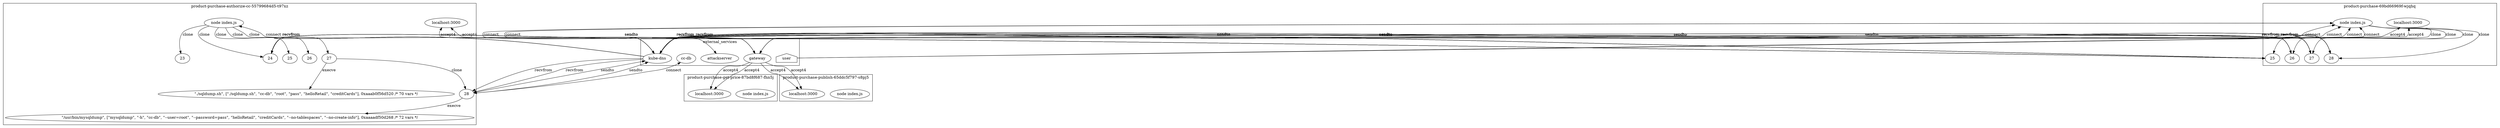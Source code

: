 digraph G {
	subgraph "cluster_ product-purchase-authorize-cc-55799684d5-t97xz " {
		label=" product-purchase-authorize-cc-55799684d5-t97xz "
		71021 [label="node index.js"]
		"product-purchase-authorize-cc_localhost_3000" [label="localhost:3000"]
		"product-purchase-authorize-cc_localhost_3000" [label="localhost:3000"]
		71021 -> 75330 [label=clone]
		71021 -> 75327 [label=clone]
		71021 -> 75337 [label=clone]
		71021 -> 75346 [label=clone]
		71021 -> 75503 [label=clone]
		75330 [label=23]
		75327 [label=24]
		75337 [label=25]
		75346 [label=26]
		75503 [label=27]
		" product-purchase-authorize-cc-55799684d5-t97xz _./sqldump.sh cc-db root pass helloRetail creditCards" [label="\"./sqldump.sh\", [\"./sqldump.sh\", \"cc-db\", \"root\", \"pass\", \"helloRetail\", \"creditCards\"], 0xaaab0f56d520 /* 70 vars */"]
		75503 -> " product-purchase-authorize-cc-55799684d5-t97xz _./sqldump.sh cc-db root pass helloRetail creditCards" [label=execve]
		75503 -> 75516 [label=clone]
		75516 [label=28]
		" product-purchase-authorize-cc-55799684d5-t97xz _mysqldump -h cc-db --user=root --password=pass helloRetail creditCards --no-tablespaces --no-create-info" [label="\"/usr/bin/mysqldump\", [\"mysqldump\", \"-h\", \"cc-db\", \"--user=root\", \"--password=pass\", \"helloRetail\", \"creditCards\", \"--no-tablespaces\", \"--no-create-info\"], 0xaaaadf50d268 /* 72 vars */"]
		75516 -> " product-purchase-authorize-cc-55799684d5-t97xz _mysqldump -h cc-db --user=root --password=pass helloRetail creditCards --no-tablespaces --no-create-info" [label=execve]
	}
	subgraph "cluster_ product-purchase-69bd66969f-wjqhq " {
		label=" product-purchase-69bd66969f-wjqhq "
		71865 [label="node index.js"]
		"product-purchase_localhost_3000" [label="localhost:3000"]
		"product-purchase_localhost_3000" [label="localhost:3000"]
		71865 -> 75287 [label=clone]
		71865 -> 75297 [label=clone]
		71865 -> 75291 [label=clone]
		71865 -> 75301 [label=clone]
		75287 [label=25]
		75297 [label=26]
		75291 [label=27]
		75301 [label=28]
	}
	subgraph "cluster_ product-purchase-get-price-87bd8f687-fhn5j " {
		label=" product-purchase-get-price-87bd8f687-fhn5j "
		72994 [label="node index.js"]
		"product-purchase-get-price_localhost_3000" [label="localhost:3000"]
		"product-purchase-get-price_localhost_3000" [label="localhost:3000"]
	}
	subgraph "cluster_ product-purchase-publish-65ddc5f797-s8pj5 " {
		label=" product-purchase-publish-65ddc5f797-s8pj5 "
		74345 [label="node index.js"]
		"product-purchase-publish_localhost_3000" [label="localhost:3000"]
		"product-purchase-publish_localhost_3000" [label="localhost:3000"]
	}
	subgraph cluster_services {
		label=external_services
		user [shape=house]
		"10.107.89.58_8080" -> "product-purchase-authorize-cc_localhost_3000" [label=accept4]
		"10.107.89.58_8080" -> "product-purchase-authorize-cc_localhost_3000" [label=accept4]
		"10.99.207.223_8889" [label=attackserver]
		71021 -> "10.99.207.223_8889" [label=connect dir=both]
		"10.96.0.10_53" [label="kube-dns"]
		75327 -> "10.96.0.10_53" [label=sendto]
		"10.96.0.10_53" [label="kube-dns"]
		75327 -> "10.96.0.10_53" [label=sendto]
		"10.96.0.10_53" [label="kube-dns"]
		"10.96.0.10_53" -> 75327 [label=recvfrom]
		"10.96.0.10_53" [label="kube-dns"]
		"10.96.0.10_53" -> 75327 [label=recvfrom]
		"10.96.0.10_53" [label="kube-dns"]
		75327 -> "10.96.0.10_53" [label=sendto]
		"10.96.0.10_53" [label="kube-dns"]
		75327 -> "10.96.0.10_53" [label=sendto]
		"10.96.0.10_53" [label="kube-dns"]
		"10.96.0.10_53" -> 75327 [label=recvfrom]
		"10.96.0.10_53" [label="kube-dns"]
		"10.96.0.10_53" -> 75327 [label=recvfrom]
		"10.96.0.10_53" [label="kube-dns"]
		75327 -> "10.96.0.10_53" [label=sendto]
		"10.96.0.10_53" [label="kube-dns"]
		75327 -> "10.96.0.10_53" [label=sendto]
		"10.96.0.10_53" [label="kube-dns"]
		"10.96.0.10_53" -> 75327 [label=recvfrom]
		"10.96.0.10_53" [label="kube-dns"]
		"10.96.0.10_53" -> 75327 [label=recvfrom]
		"10.96.0.10_53" [label="kube-dns"]
		75327 -> "10.96.0.10_53" [label=sendto]
		"10.96.0.10_53" [label="kube-dns"]
		75327 -> "10.96.0.10_53" [label=sendto]
		"10.96.0.10_53" [label="kube-dns"]
		"10.96.0.10_53" -> 75327 [label=recvfrom]
		"10.96.0.10_53" [label="kube-dns"]
		"10.96.0.10_53" -> 75327 [label=recvfrom]
		"10.96.0.10_53" [label="kube-dns"]
		75516 -> "10.96.0.10_53" [label=sendto]
		"10.96.0.10_53" [label="kube-dns"]
		75516 -> "10.96.0.10_53" [label=sendto]
		"10.96.0.10_53" [label="kube-dns"]
		"10.96.0.10_53" -> 75516 [label=recvfrom]
		"10.96.0.10_53" [label="kube-dns"]
		"10.96.0.10_53" -> 75516 [label=recvfrom]
		"10.110.85.223_3306" [label="cc-db"]
		75516 -> "10.110.85.223_3306" [label=connect dir=both]
		user -> "product-purchase_localhost_3000" [label=accept4]
		user -> "product-purchase_localhost_3000" [label=accept4]
		"10.107.89.58_8080" [label=gateway]
		71865 -> "10.107.89.58_8080" [label=connect dir=both]
		"10.107.89.58_8080" [label=gateway]
		71865 -> "10.107.89.58_8080" [label=connect dir=both]
		"10.107.89.58_8080" [label=gateway]
		71865 -> "10.107.89.58_8080" [label=connect dir=both]
		"10.107.89.58_8080" [label=gateway]
		71865 -> "10.107.89.58_8080" [label=connect dir=both]
		"10.107.89.58_8080" [label=gateway]
		71865 -> "10.107.89.58_8080" [label=connect dir=both]
		"10.107.89.58_8080" [label=gateway]
		71865 -> "10.107.89.58_8080" [label=connect dir=both]
		"10.96.0.10_53" [label="kube-dns"]
		75287 -> "10.96.0.10_53" [label=sendto]
		"10.96.0.10_53" [label="kube-dns"]
		75287 -> "10.96.0.10_53" [label=sendto]
		"10.96.0.10_53" [label="kube-dns"]
		"10.96.0.10_53" -> 75287 [label=recvfrom]
		"10.96.0.10_53" [label="kube-dns"]
		"10.96.0.10_53" -> 75287 [label=recvfrom]
		"10.96.0.10_53" [label="kube-dns"]
		75287 -> "10.96.0.10_53" [label=sendto]
		"10.96.0.10_53" [label="kube-dns"]
		75287 -> "10.96.0.10_53" [label=sendto]
		"10.96.0.10_53" [label="kube-dns"]
		"10.96.0.10_53" -> 75287 [label=recvfrom]
		"10.96.0.10_53" [label="kube-dns"]
		"10.96.0.10_53" -> 75287 [label=recvfrom]
		"10.96.0.10_53" [label="kube-dns"]
		75287 -> "10.96.0.10_53" [label=sendto]
		"10.96.0.10_53" [label="kube-dns"]
		75287 -> "10.96.0.10_53" [label=sendto]
		"10.96.0.10_53" [label="kube-dns"]
		"10.96.0.10_53" -> 75287 [label=recvfrom]
		"10.96.0.10_53" [label="kube-dns"]
		"10.96.0.10_53" -> 75287 [label=recvfrom]
		"10.96.0.10_53" [label="kube-dns"]
		75287 -> "10.96.0.10_53" [label=sendto]
		"10.96.0.10_53" [label="kube-dns"]
		75287 -> "10.96.0.10_53" [label=sendto]
		"10.96.0.10_53" [label="kube-dns"]
		"10.96.0.10_53" -> 75287 [label=recvfrom]
		"10.96.0.10_53" [label="kube-dns"]
		"10.96.0.10_53" -> 75287 [label=recvfrom]
		"10.96.0.10_53" [label="kube-dns"]
		75287 -> "10.96.0.10_53" [label=sendto]
		"10.96.0.10_53" [label="kube-dns"]
		75287 -> "10.96.0.10_53" [label=sendto]
		"10.96.0.10_53" [label="kube-dns"]
		"10.96.0.10_53" -> 75287 [label=recvfrom]
		"10.96.0.10_53" [label="kube-dns"]
		"10.96.0.10_53" -> 75287 [label=recvfrom]
		"10.96.0.10_53" [label="kube-dns"]
		75287 -> "10.96.0.10_53" [label=sendto]
		"10.96.0.10_53" [label="kube-dns"]
		75287 -> "10.96.0.10_53" [label=sendto]
		"10.96.0.10_53" [label="kube-dns"]
		"10.96.0.10_53" -> 75287 [label=recvfrom]
		"10.96.0.10_53" [label="kube-dns"]
		"10.96.0.10_53" -> 75287 [label=recvfrom]
		"10.96.0.10_53" [label="kube-dns"]
		75287 -> "10.96.0.10_53" [label=sendto]
		"10.96.0.10_53" [label="kube-dns"]
		75287 -> "10.96.0.10_53" [label=sendto]
		"10.96.0.10_53" [label="kube-dns"]
		"10.96.0.10_53" -> 75287 [label=recvfrom]
		"10.96.0.10_53" [label="kube-dns"]
		"10.96.0.10_53" -> 75287 [label=recvfrom]
		"10.96.0.10_53" [label="kube-dns"]
		75287 -> "10.96.0.10_53" [label=sendto]
		"10.96.0.10_53" [label="kube-dns"]
		75287 -> "10.96.0.10_53" [label=sendto]
		"10.96.0.10_53" [label="kube-dns"]
		"10.96.0.10_53" -> 75287 [label=recvfrom]
		"10.96.0.10_53" [label="kube-dns"]
		"10.96.0.10_53" -> 75287 [label=recvfrom]
		"10.96.0.10_53" [label="kube-dns"]
		75297 -> "10.96.0.10_53" [label=sendto]
		"10.96.0.10_53" [label="kube-dns"]
		75297 -> "10.96.0.10_53" [label=sendto]
		"10.96.0.10_53" [label="kube-dns"]
		"10.96.0.10_53" -> 75297 [label=recvfrom]
		"10.96.0.10_53" [label="kube-dns"]
		"10.96.0.10_53" -> 75297 [label=recvfrom]
		"10.96.0.10_53" [label="kube-dns"]
		75297 -> "10.96.0.10_53" [label=sendto]
		"10.96.0.10_53" [label="kube-dns"]
		75297 -> "10.96.0.10_53" [label=sendto]
		"10.96.0.10_53" [label="kube-dns"]
		"10.96.0.10_53" -> 75297 [label=recvfrom]
		"10.96.0.10_53" [label="kube-dns"]
		"10.96.0.10_53" -> 75297 [label=recvfrom]
		"10.96.0.10_53" [label="kube-dns"]
		75297 -> "10.96.0.10_53" [label=sendto]
		"10.96.0.10_53" [label="kube-dns"]
		75297 -> "10.96.0.10_53" [label=sendto]
		"10.96.0.10_53" [label="kube-dns"]
		"10.96.0.10_53" -> 75297 [label=recvfrom]
		"10.96.0.10_53" [label="kube-dns"]
		"10.96.0.10_53" -> 75297 [label=recvfrom]
		"10.96.0.10_53" [label="kube-dns"]
		75297 -> "10.96.0.10_53" [label=sendto]
		"10.96.0.10_53" [label="kube-dns"]
		75297 -> "10.96.0.10_53" [label=sendto]
		"10.96.0.10_53" [label="kube-dns"]
		"10.96.0.10_53" -> 75297 [label=recvfrom]
		"10.96.0.10_53" [label="kube-dns"]
		"10.96.0.10_53" -> 75297 [label=recvfrom]
		"10.96.0.10_53" [label="kube-dns"]
		75291 -> "10.96.0.10_53" [label=sendto]
		"10.96.0.10_53" [label="kube-dns"]
		75291 -> "10.96.0.10_53" [label=sendto]
		"10.96.0.10_53" [label="kube-dns"]
		"10.96.0.10_53" -> 75291 [label=recvfrom]
		"10.96.0.10_53" [label="kube-dns"]
		"10.96.0.10_53" -> 75291 [label=recvfrom]
		"10.96.0.10_53" [label="kube-dns"]
		75291 -> "10.96.0.10_53" [label=sendto]
		"10.96.0.10_53" [label="kube-dns"]
		75291 -> "10.96.0.10_53" [label=sendto]
		"10.96.0.10_53" [label="kube-dns"]
		"10.96.0.10_53" -> 75291 [label=recvfrom]
		"10.96.0.10_53" [label="kube-dns"]
		"10.96.0.10_53" -> 75291 [label=recvfrom]
		"10.96.0.10_53" [label="kube-dns"]
		75291 -> "10.96.0.10_53" [label=sendto]
		"10.96.0.10_53" [label="kube-dns"]
		75291 -> "10.96.0.10_53" [label=sendto]
		"10.96.0.10_53" [label="kube-dns"]
		"10.96.0.10_53" -> 75291 [label=recvfrom]
		"10.96.0.10_53" [label="kube-dns"]
		"10.96.0.10_53" -> 75291 [label=recvfrom]
		"10.96.0.10_53" [label="kube-dns"]
		75291 -> "10.96.0.10_53" [label=sendto]
		"10.96.0.10_53" [label="kube-dns"]
		75291 -> "10.96.0.10_53" [label=sendto]
		"10.96.0.10_53" [label="kube-dns"]
		"10.96.0.10_53" -> 75291 [label=recvfrom]
		"10.96.0.10_53" [label="kube-dns"]
		"10.96.0.10_53" -> 75291 [label=recvfrom]
		"10.96.0.10_53" [label="kube-dns"]
		75291 -> "10.96.0.10_53" [label=sendto]
		"10.96.0.10_53" [label="kube-dns"]
		75291 -> "10.96.0.10_53" [label=sendto]
		"10.96.0.10_53" [label="kube-dns"]
		"10.96.0.10_53" -> 75291 [label=recvfrom]
		"10.96.0.10_53" [label="kube-dns"]
		"10.96.0.10_53" -> 75291 [label=recvfrom]
		"10.96.0.10_53" [label="kube-dns"]
		75291 -> "10.96.0.10_53" [label=sendto]
		"10.96.0.10_53" [label="kube-dns"]
		75291 -> "10.96.0.10_53" [label=sendto]
		"10.96.0.10_53" [label="kube-dns"]
		"10.96.0.10_53" -> 75291 [label=recvfrom]
		"10.96.0.10_53" [label="kube-dns"]
		"10.96.0.10_53" -> 75291 [label=recvfrom]
		"10.96.0.10_53" [label="kube-dns"]
		75291 -> "10.96.0.10_53" [label=sendto]
		"10.96.0.10_53" [label="kube-dns"]
		75291 -> "10.96.0.10_53" [label=sendto]
		"10.96.0.10_53" [label="kube-dns"]
		"10.96.0.10_53" -> 75291 [label=recvfrom]
		"10.96.0.10_53" [label="kube-dns"]
		"10.96.0.10_53" -> 75291 [label=recvfrom]
		"10.96.0.10_53" [label="kube-dns"]
		75291 -> "10.96.0.10_53" [label=sendto]
		"10.96.0.10_53" [label="kube-dns"]
		75291 -> "10.96.0.10_53" [label=sendto]
		"10.96.0.10_53" [label="kube-dns"]
		"10.96.0.10_53" -> 75291 [label=recvfrom]
		"10.96.0.10_53" [label="kube-dns"]
		"10.96.0.10_53" -> 75291 [label=recvfrom]
		"10.96.0.10_53" [label="kube-dns"]
		75301 -> "10.96.0.10_53" [label=sendto]
		"10.96.0.10_53" [label="kube-dns"]
		75301 -> "10.96.0.10_53" [label=sendto]
		"10.96.0.10_53" [label="kube-dns"]
		"10.96.0.10_53" -> 75301 [label=recvfrom]
		"10.96.0.10_53" [label="kube-dns"]
		"10.96.0.10_53" -> 75301 [label=recvfrom]
		"10.96.0.10_53" [label="kube-dns"]
		75301 -> "10.96.0.10_53" [label=sendto]
		"10.96.0.10_53" [label="kube-dns"]
		75301 -> "10.96.0.10_53" [label=sendto]
		"10.96.0.10_53" [label="kube-dns"]
		"10.96.0.10_53" -> 75301 [label=recvfrom]
		"10.96.0.10_53" [label="kube-dns"]
		"10.96.0.10_53" -> 75301 [label=recvfrom]
		"10.96.0.10_53" [label="kube-dns"]
		75301 -> "10.96.0.10_53" [label=sendto]
		"10.96.0.10_53" [label="kube-dns"]
		75301 -> "10.96.0.10_53" [label=sendto]
		"10.96.0.10_53" [label="kube-dns"]
		"10.96.0.10_53" -> 75301 [label=recvfrom]
		"10.96.0.10_53" [label="kube-dns"]
		"10.96.0.10_53" -> 75301 [label=recvfrom]
		"10.96.0.10_53" [label="kube-dns"]
		75301 -> "10.96.0.10_53" [label=sendto]
		"10.96.0.10_53" [label="kube-dns"]
		75301 -> "10.96.0.10_53" [label=sendto]
		"10.96.0.10_53" [label="kube-dns"]
		"10.96.0.10_53" -> 75301 [label=recvfrom]
		"10.96.0.10_53" [label="kube-dns"]
		"10.96.0.10_53" -> 75301 [label=recvfrom]
		"10.107.89.58_8080" -> "product-purchase-get-price_localhost_3000" [label=accept4]
		"10.107.89.58_8080" -> "product-purchase-get-price_localhost_3000" [label=accept4]
		"10.107.89.58_8080" -> "product-purchase-publish_localhost_3000" [label=accept4]
		"10.107.89.58_8080" -> "product-purchase-publish_localhost_3000" [label=accept4]
	}
}
